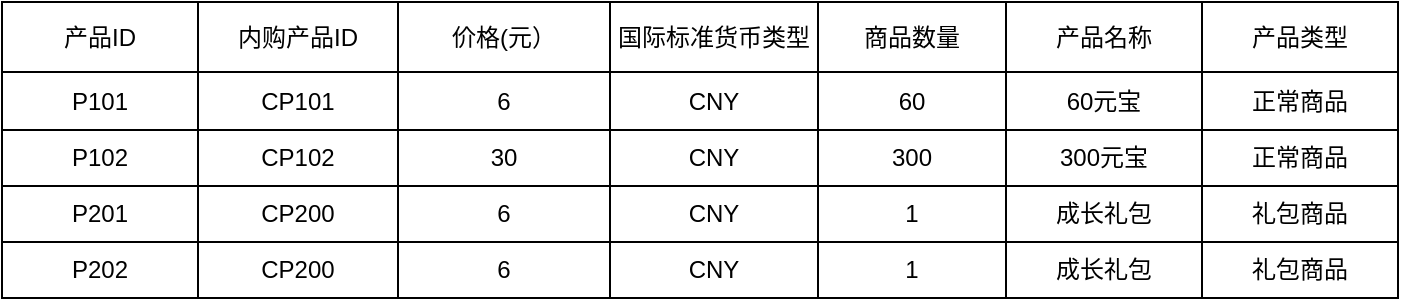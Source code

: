 <mxfile version="13.2.4" type="github"><diagram id="gCQPRdWzaqj0PH66_X0w" name="Page-1"><mxGraphModel dx="1422" dy="712" grid="1" gridSize="14" guides="1" tooltips="1" connect="1" arrows="1" fold="1" page="1" pageScale="1" pageWidth="827" pageHeight="1169" math="0" shadow="0"><root><mxCell id="0"/><mxCell id="1" parent="0"/><mxCell id="cGqOs7ZhyZZcwNVCAng--152" value="" style="shape=table;html=1;whiteSpace=wrap;startSize=0;container=1;collapsible=0;childLayout=tableLayout;" vertex="1" parent="1"><mxGeometry x="54" y="40" width="698" height="148" as="geometry"/></mxCell><mxCell id="cGqOs7ZhyZZcwNVCAng--153" value="" style="shape=partialRectangle;html=1;whiteSpace=wrap;collapsible=0;dropTarget=0;pointerEvents=0;fillColor=none;top=0;left=0;bottom=0;right=0;points=[[0,0.5],[1,0.5]];portConstraint=eastwest;" vertex="1" parent="cGqOs7ZhyZZcwNVCAng--152"><mxGeometry width="698" height="35" as="geometry"/></mxCell><mxCell id="cGqOs7ZhyZZcwNVCAng--154" value="产品ID" style="shape=partialRectangle;html=1;whiteSpace=wrap;connectable=0;overflow=hidden;fillColor=none;top=0;left=0;bottom=0;right=0;" vertex="1" parent="cGqOs7ZhyZZcwNVCAng--153"><mxGeometry width="98" height="35" as="geometry"/></mxCell><mxCell id="cGqOs7ZhyZZcwNVCAng--155" value="内购产品ID" style="shape=partialRectangle;html=1;whiteSpace=wrap;connectable=0;overflow=hidden;fillColor=none;top=0;left=0;bottom=0;right=0;" vertex="1" parent="cGqOs7ZhyZZcwNVCAng--153"><mxGeometry x="98" width="100" height="35" as="geometry"/></mxCell><mxCell id="cGqOs7ZhyZZcwNVCAng--156" value="价格(元）" style="shape=partialRectangle;html=1;whiteSpace=wrap;connectable=0;overflow=hidden;fillColor=none;top=0;left=0;bottom=0;right=0;" vertex="1" parent="cGqOs7ZhyZZcwNVCAng--153"><mxGeometry x="198" width="106" height="35" as="geometry"/></mxCell><mxCell id="cGqOs7ZhyZZcwNVCAng--157" value="国际标准货币类型" style="shape=partialRectangle;html=1;whiteSpace=wrap;connectable=0;overflow=hidden;fillColor=none;top=0;left=0;bottom=0;right=0;" vertex="1" parent="cGqOs7ZhyZZcwNVCAng--153"><mxGeometry x="304" width="104" height="35" as="geometry"/></mxCell><mxCell id="cGqOs7ZhyZZcwNVCAng--158" value="商品数量" style="shape=partialRectangle;html=1;whiteSpace=wrap;connectable=0;overflow=hidden;fillColor=none;top=0;left=0;bottom=0;right=0;" vertex="1" parent="cGqOs7ZhyZZcwNVCAng--153"><mxGeometry x="408" width="94" height="35" as="geometry"/></mxCell><mxCell id="cGqOs7ZhyZZcwNVCAng--159" value="产品名称" style="shape=partialRectangle;html=1;whiteSpace=wrap;connectable=0;overflow=hidden;fillColor=none;top=0;left=0;bottom=0;right=0;" vertex="1" parent="cGqOs7ZhyZZcwNVCAng--153"><mxGeometry x="502" width="98" height="35" as="geometry"/></mxCell><mxCell id="cGqOs7ZhyZZcwNVCAng--211" value="产品类型" style="shape=partialRectangle;html=1;whiteSpace=wrap;connectable=0;overflow=hidden;fillColor=none;top=0;left=0;bottom=0;right=0;" vertex="1" parent="cGqOs7ZhyZZcwNVCAng--153"><mxGeometry x="600" width="98" height="35" as="geometry"/></mxCell><mxCell id="cGqOs7ZhyZZcwNVCAng--160" value="" style="shape=partialRectangle;html=1;whiteSpace=wrap;collapsible=0;dropTarget=0;pointerEvents=0;fillColor=none;top=0;left=0;bottom=0;right=0;points=[[0,0.5],[1,0.5]];portConstraint=eastwest;" vertex="1" parent="cGqOs7ZhyZZcwNVCAng--152"><mxGeometry y="35" width="698" height="29" as="geometry"/></mxCell><mxCell id="cGqOs7ZhyZZcwNVCAng--161" value="P101" style="shape=partialRectangle;html=1;whiteSpace=wrap;connectable=0;overflow=hidden;fillColor=none;top=0;left=0;bottom=0;right=0;" vertex="1" parent="cGqOs7ZhyZZcwNVCAng--160"><mxGeometry width="98" height="29" as="geometry"/></mxCell><mxCell id="cGqOs7ZhyZZcwNVCAng--162" value="CP101" style="shape=partialRectangle;html=1;whiteSpace=wrap;connectable=0;overflow=hidden;fillColor=none;top=0;left=0;bottom=0;right=0;" vertex="1" parent="cGqOs7ZhyZZcwNVCAng--160"><mxGeometry x="98" width="100" height="29" as="geometry"/></mxCell><mxCell id="cGqOs7ZhyZZcwNVCAng--163" value="6" style="shape=partialRectangle;html=1;whiteSpace=wrap;connectable=0;overflow=hidden;fillColor=none;top=0;left=0;bottom=0;right=0;" vertex="1" parent="cGqOs7ZhyZZcwNVCAng--160"><mxGeometry x="198" width="106" height="29" as="geometry"/></mxCell><mxCell id="cGqOs7ZhyZZcwNVCAng--164" value="CNY" style="shape=partialRectangle;html=1;whiteSpace=wrap;connectable=0;overflow=hidden;fillColor=none;top=0;left=0;bottom=0;right=0;" vertex="1" parent="cGqOs7ZhyZZcwNVCAng--160"><mxGeometry x="304" width="104" height="29" as="geometry"/></mxCell><mxCell id="cGqOs7ZhyZZcwNVCAng--165" value="60" style="shape=partialRectangle;html=1;whiteSpace=wrap;connectable=0;overflow=hidden;fillColor=none;top=0;left=0;bottom=0;right=0;" vertex="1" parent="cGqOs7ZhyZZcwNVCAng--160"><mxGeometry x="408" width="94" height="29" as="geometry"/></mxCell><mxCell id="cGqOs7ZhyZZcwNVCAng--166" value="60元宝" style="shape=partialRectangle;html=1;whiteSpace=wrap;connectable=0;overflow=hidden;fillColor=none;top=0;left=0;bottom=0;right=0;" vertex="1" parent="cGqOs7ZhyZZcwNVCAng--160"><mxGeometry x="502" width="98" height="29" as="geometry"/></mxCell><mxCell id="cGqOs7ZhyZZcwNVCAng--212" value="正常商品" style="shape=partialRectangle;html=1;whiteSpace=wrap;connectable=0;overflow=hidden;fillColor=none;top=0;left=0;bottom=0;right=0;" vertex="1" parent="cGqOs7ZhyZZcwNVCAng--160"><mxGeometry x="600" width="98" height="29" as="geometry"/></mxCell><mxCell id="cGqOs7ZhyZZcwNVCAng--167" value="" style="shape=partialRectangle;html=1;whiteSpace=wrap;collapsible=0;dropTarget=0;pointerEvents=0;fillColor=none;top=0;left=0;bottom=0;right=0;points=[[0,0.5],[1,0.5]];portConstraint=eastwest;" vertex="1" parent="cGqOs7ZhyZZcwNVCAng--152"><mxGeometry y="64" width="698" height="28" as="geometry"/></mxCell><mxCell id="cGqOs7ZhyZZcwNVCAng--168" value="P102" style="shape=partialRectangle;html=1;whiteSpace=wrap;connectable=0;overflow=hidden;fillColor=none;top=0;left=0;bottom=0;right=0;" vertex="1" parent="cGqOs7ZhyZZcwNVCAng--167"><mxGeometry width="98" height="28" as="geometry"/></mxCell><mxCell id="cGqOs7ZhyZZcwNVCAng--169" value="CP102" style="shape=partialRectangle;html=1;whiteSpace=wrap;connectable=0;overflow=hidden;fillColor=none;top=0;left=0;bottom=0;right=0;" vertex="1" parent="cGqOs7ZhyZZcwNVCAng--167"><mxGeometry x="98" width="100" height="28" as="geometry"/></mxCell><mxCell id="cGqOs7ZhyZZcwNVCAng--170" value="30" style="shape=partialRectangle;html=1;whiteSpace=wrap;connectable=0;overflow=hidden;fillColor=none;top=0;left=0;bottom=0;right=0;" vertex="1" parent="cGqOs7ZhyZZcwNVCAng--167"><mxGeometry x="198" width="106" height="28" as="geometry"/></mxCell><mxCell id="cGqOs7ZhyZZcwNVCAng--171" value="CNY" style="shape=partialRectangle;html=1;whiteSpace=wrap;connectable=0;overflow=hidden;fillColor=none;top=0;left=0;bottom=0;right=0;" vertex="1" parent="cGqOs7ZhyZZcwNVCAng--167"><mxGeometry x="304" width="104" height="28" as="geometry"/></mxCell><mxCell id="cGqOs7ZhyZZcwNVCAng--172" value="300" style="shape=partialRectangle;html=1;whiteSpace=wrap;connectable=0;overflow=hidden;fillColor=none;top=0;left=0;bottom=0;right=0;" vertex="1" parent="cGqOs7ZhyZZcwNVCAng--167"><mxGeometry x="408" width="94" height="28" as="geometry"/></mxCell><mxCell id="cGqOs7ZhyZZcwNVCAng--173" value="300元宝" style="shape=partialRectangle;html=1;whiteSpace=wrap;connectable=0;overflow=hidden;fillColor=none;top=0;left=0;bottom=0;right=0;" vertex="1" parent="cGqOs7ZhyZZcwNVCAng--167"><mxGeometry x="502" width="98" height="28" as="geometry"/></mxCell><mxCell id="cGqOs7ZhyZZcwNVCAng--213" value="正常商品" style="shape=partialRectangle;html=1;whiteSpace=wrap;connectable=0;overflow=hidden;fillColor=none;top=0;left=0;bottom=0;right=0;" vertex="1" parent="cGqOs7ZhyZZcwNVCAng--167"><mxGeometry x="600" width="98" height="28" as="geometry"/></mxCell><mxCell id="cGqOs7ZhyZZcwNVCAng--174" value="" style="shape=partialRectangle;html=1;whiteSpace=wrap;collapsible=0;dropTarget=0;pointerEvents=0;fillColor=none;top=0;left=0;bottom=0;right=0;points=[[0,0.5],[1,0.5]];portConstraint=eastwest;" vertex="1" parent="cGqOs7ZhyZZcwNVCAng--152"><mxGeometry y="92" width="698" height="28" as="geometry"/></mxCell><mxCell id="cGqOs7ZhyZZcwNVCAng--175" value="P201" style="shape=partialRectangle;html=1;whiteSpace=wrap;connectable=0;overflow=hidden;fillColor=none;top=0;left=0;bottom=0;right=0;" vertex="1" parent="cGqOs7ZhyZZcwNVCAng--174"><mxGeometry width="98" height="28" as="geometry"/></mxCell><mxCell id="cGqOs7ZhyZZcwNVCAng--176" value="CP200" style="shape=partialRectangle;html=1;whiteSpace=wrap;connectable=0;overflow=hidden;fillColor=none;top=0;left=0;bottom=0;right=0;" vertex="1" parent="cGqOs7ZhyZZcwNVCAng--174"><mxGeometry x="98" width="100" height="28" as="geometry"/></mxCell><mxCell id="cGqOs7ZhyZZcwNVCAng--177" value="6" style="shape=partialRectangle;html=1;whiteSpace=wrap;connectable=0;overflow=hidden;fillColor=none;top=0;left=0;bottom=0;right=0;" vertex="1" parent="cGqOs7ZhyZZcwNVCAng--174"><mxGeometry x="198" width="106" height="28" as="geometry"/></mxCell><mxCell id="cGqOs7ZhyZZcwNVCAng--178" value="CNY" style="shape=partialRectangle;html=1;whiteSpace=wrap;connectable=0;overflow=hidden;fillColor=none;top=0;left=0;bottom=0;right=0;" vertex="1" parent="cGqOs7ZhyZZcwNVCAng--174"><mxGeometry x="304" width="104" height="28" as="geometry"/></mxCell><mxCell id="cGqOs7ZhyZZcwNVCAng--179" value="1" style="shape=partialRectangle;html=1;whiteSpace=wrap;connectable=0;overflow=hidden;fillColor=none;top=0;left=0;bottom=0;right=0;" vertex="1" parent="cGqOs7ZhyZZcwNVCAng--174"><mxGeometry x="408" width="94" height="28" as="geometry"/></mxCell><mxCell id="cGqOs7ZhyZZcwNVCAng--180" value="成长礼包" style="shape=partialRectangle;html=1;whiteSpace=wrap;connectable=0;overflow=hidden;fillColor=none;top=0;left=0;bottom=0;right=0;" vertex="1" parent="cGqOs7ZhyZZcwNVCAng--174"><mxGeometry x="502" width="98" height="28" as="geometry"/></mxCell><mxCell id="cGqOs7ZhyZZcwNVCAng--214" value="礼包商品" style="shape=partialRectangle;html=1;whiteSpace=wrap;connectable=0;overflow=hidden;fillColor=none;top=0;left=0;bottom=0;right=0;" vertex="1" parent="cGqOs7ZhyZZcwNVCAng--174"><mxGeometry x="600" width="98" height="28" as="geometry"/></mxCell><mxCell id="cGqOs7ZhyZZcwNVCAng--215" style="shape=partialRectangle;html=1;whiteSpace=wrap;collapsible=0;dropTarget=0;pointerEvents=0;fillColor=none;top=0;left=0;bottom=0;right=0;points=[[0,0.5],[1,0.5]];portConstraint=eastwest;" vertex="1" parent="cGqOs7ZhyZZcwNVCAng--152"><mxGeometry y="120" width="698" height="28" as="geometry"/></mxCell><mxCell id="cGqOs7ZhyZZcwNVCAng--216" value="P202" style="shape=partialRectangle;html=1;whiteSpace=wrap;connectable=0;overflow=hidden;fillColor=none;top=0;left=0;bottom=0;right=0;" vertex="1" parent="cGqOs7ZhyZZcwNVCAng--215"><mxGeometry width="98" height="28" as="geometry"/></mxCell><mxCell id="cGqOs7ZhyZZcwNVCAng--217" value="CP200" style="shape=partialRectangle;html=1;whiteSpace=wrap;connectable=0;overflow=hidden;fillColor=none;top=0;left=0;bottom=0;right=0;" vertex="1" parent="cGqOs7ZhyZZcwNVCAng--215"><mxGeometry x="98" width="100" height="28" as="geometry"/></mxCell><mxCell id="cGqOs7ZhyZZcwNVCAng--218" value="6" style="shape=partialRectangle;html=1;whiteSpace=wrap;connectable=0;overflow=hidden;fillColor=none;top=0;left=0;bottom=0;right=0;" vertex="1" parent="cGqOs7ZhyZZcwNVCAng--215"><mxGeometry x="198" width="106" height="28" as="geometry"/></mxCell><mxCell id="cGqOs7ZhyZZcwNVCAng--219" value="CNY" style="shape=partialRectangle;html=1;whiteSpace=wrap;connectable=0;overflow=hidden;fillColor=none;top=0;left=0;bottom=0;right=0;" vertex="1" parent="cGqOs7ZhyZZcwNVCAng--215"><mxGeometry x="304" width="104" height="28" as="geometry"/></mxCell><mxCell id="cGqOs7ZhyZZcwNVCAng--220" value="1" style="shape=partialRectangle;html=1;whiteSpace=wrap;connectable=0;overflow=hidden;fillColor=none;top=0;left=0;bottom=0;right=0;" vertex="1" parent="cGqOs7ZhyZZcwNVCAng--215"><mxGeometry x="408" width="94" height="28" as="geometry"/></mxCell><mxCell id="cGqOs7ZhyZZcwNVCAng--221" value="成长礼包" style="shape=partialRectangle;html=1;whiteSpace=wrap;connectable=0;overflow=hidden;fillColor=none;top=0;left=0;bottom=0;right=0;" vertex="1" parent="cGqOs7ZhyZZcwNVCAng--215"><mxGeometry x="502" width="98" height="28" as="geometry"/></mxCell><mxCell id="cGqOs7ZhyZZcwNVCAng--222" value="礼包商品" style="shape=partialRectangle;html=1;whiteSpace=wrap;connectable=0;overflow=hidden;fillColor=none;top=0;left=0;bottom=0;right=0;" vertex="1" parent="cGqOs7ZhyZZcwNVCAng--215"><mxGeometry x="600" width="98" height="28" as="geometry"/></mxCell></root></mxGraphModel></diagram></mxfile>